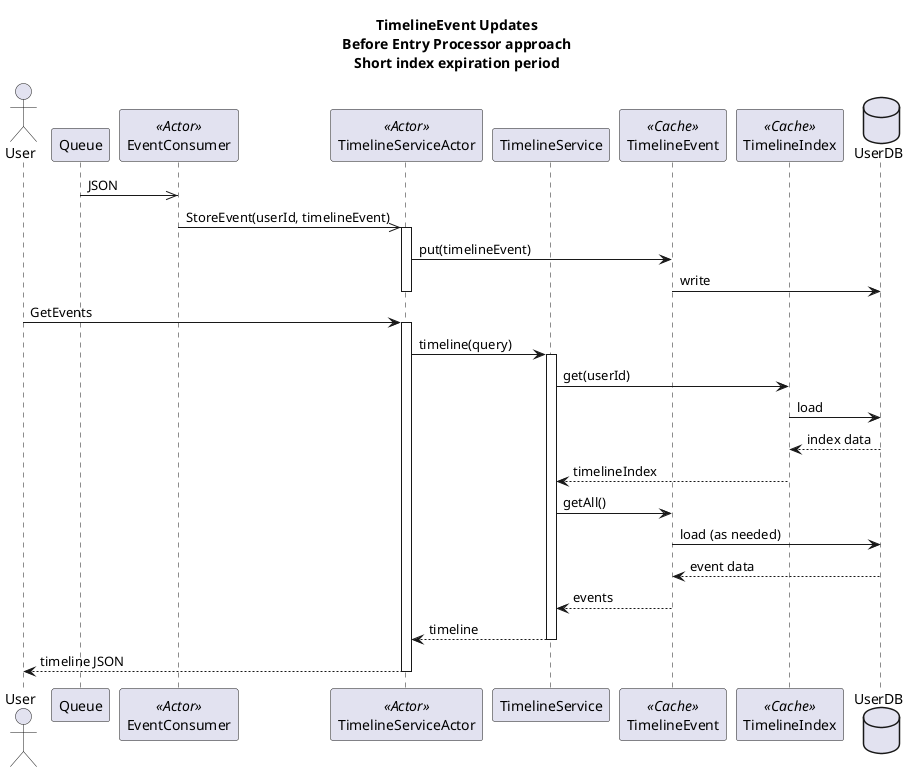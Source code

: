 @startuml
actor User as u
participant Queue as q
participant EventConsumer as ec << Actor >>
participant TimelineServiceActor as tsa << Actor >>
participant TimelineService as ts
participant "TimelineEvent" as tec << Cache >>
participant "TimelineIndex" as tic << Cache >>
database UserDB as db

title
  TimelineEvent Updates
  Before Entry Processor approach
  Short index expiration period
end title

q->>ec: JSON
ec->>tsa: StoreEvent(userId, timelineEvent)
activate tsa
tsa->tec: put(timelineEvent)
tec->db: write
deactivate tsa

u->tsa: GetEvents
activate tsa
tsa->ts: timeline(query)
activate ts
ts->tic: get(userId)
tic->db: load
db-->tic: index data
tic-->ts: timelineIndex
ts->tec: getAll()
tec->db: load (as needed)
db-->tec: event data
tec-->ts: events
ts-->tsa: timeline
deactivate ts
tsa-->u: timeline JSON
deactivate tsa
@enduml

@startuml
actor User as u
participant Queue as q
participant EventConsumer as ec << Actor >>
participant TimelineServiceActor as tsa << Actor >>
participant TimelineService as ts
participant "TimelineEvent" as tec << Cache >>
participant "TimelineIndex" as tic << Cache >>
participant "entryProcessor: TimelineIndexEntryProcessor" as tiep
database UserDB as db

title
  TimelineEvent Updates
  Entry Processor approach
  Non-expiring indexes
end title

q->>ec: JSON
ec->>tsa: StoreEvent(userId, timelineEvent)
activate tsa

tsa->tec: put(timelineEvent)
tec->db: write
tsa->tic: invoke(userId, entryProcessor, timelineEvent)

opt index not loaded
  tic->db: load
  db-->tic: index data (including timelineEvent)
end
tic->tiep: process(userId, timelineIndex, timelineEvent)
activate tiep
opt timelineEvent not in index
  tiep-->tic: updatedTimelineIndex
end
tiep-->tsa: timelineSummary
deactivate tiep
deactivate tsa

u->tsa: GetEvents
activate tsa
tsa->ts: timeline(query)
activate ts
ts->tic: get(userId)
note right: No database access needed unless user's index has been evicted
tic-->ts: timelineIndex
ts->tec: getAll()
tec->db: load (as needed)
db-->tec: event data
tec-->ts: timelineEvents
ts-->tsa: timeline
deactivate ts
tsa-->u: timeline JSON
deactivate tsa
@enduml